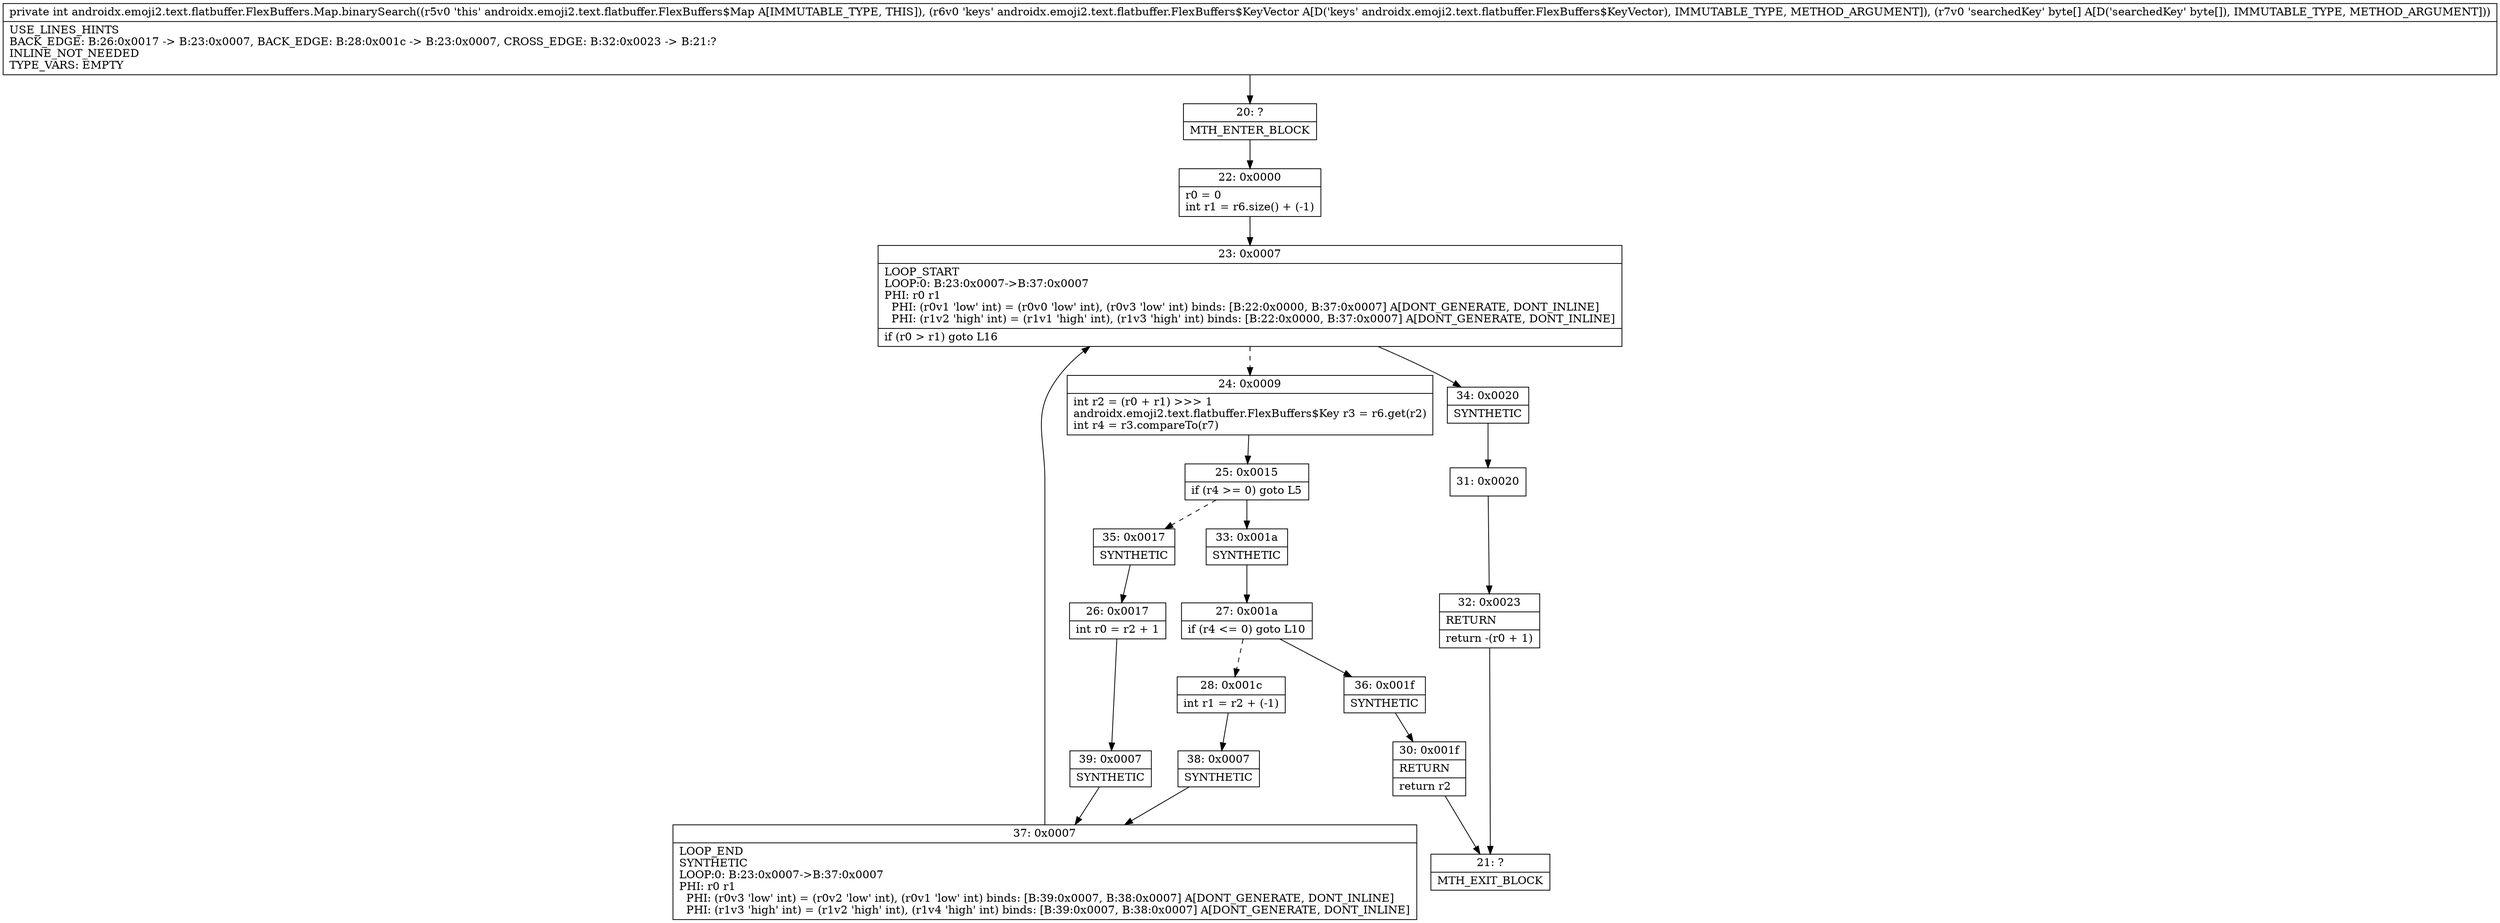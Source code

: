 digraph "CFG forandroidx.emoji2.text.flatbuffer.FlexBuffers.Map.binarySearch(Landroidx\/emoji2\/text\/flatbuffer\/FlexBuffers$KeyVector;[B)I" {
Node_20 [shape=record,label="{20\:\ ?|MTH_ENTER_BLOCK\l}"];
Node_22 [shape=record,label="{22\:\ 0x0000|r0 = 0\lint r1 = r6.size() + (\-1)\l}"];
Node_23 [shape=record,label="{23\:\ 0x0007|LOOP_START\lLOOP:0: B:23:0x0007\-\>B:37:0x0007\lPHI: r0 r1 \l  PHI: (r0v1 'low' int) = (r0v0 'low' int), (r0v3 'low' int) binds: [B:22:0x0000, B:37:0x0007] A[DONT_GENERATE, DONT_INLINE]\l  PHI: (r1v2 'high' int) = (r1v1 'high' int), (r1v3 'high' int) binds: [B:22:0x0000, B:37:0x0007] A[DONT_GENERATE, DONT_INLINE]\l|if (r0 \> r1) goto L16\l}"];
Node_24 [shape=record,label="{24\:\ 0x0009|int r2 = (r0 + r1) \>\>\> 1\landroidx.emoji2.text.flatbuffer.FlexBuffers$Key r3 = r6.get(r2)\lint r4 = r3.compareTo(r7)\l}"];
Node_25 [shape=record,label="{25\:\ 0x0015|if (r4 \>= 0) goto L5\l}"];
Node_33 [shape=record,label="{33\:\ 0x001a|SYNTHETIC\l}"];
Node_27 [shape=record,label="{27\:\ 0x001a|if (r4 \<= 0) goto L10\l}"];
Node_28 [shape=record,label="{28\:\ 0x001c|int r1 = r2 + (\-1)\l}"];
Node_38 [shape=record,label="{38\:\ 0x0007|SYNTHETIC\l}"];
Node_37 [shape=record,label="{37\:\ 0x0007|LOOP_END\lSYNTHETIC\lLOOP:0: B:23:0x0007\-\>B:37:0x0007\lPHI: r0 r1 \l  PHI: (r0v3 'low' int) = (r0v2 'low' int), (r0v1 'low' int) binds: [B:39:0x0007, B:38:0x0007] A[DONT_GENERATE, DONT_INLINE]\l  PHI: (r1v3 'high' int) = (r1v2 'high' int), (r1v4 'high' int) binds: [B:39:0x0007, B:38:0x0007] A[DONT_GENERATE, DONT_INLINE]\l}"];
Node_36 [shape=record,label="{36\:\ 0x001f|SYNTHETIC\l}"];
Node_30 [shape=record,label="{30\:\ 0x001f|RETURN\l|return r2\l}"];
Node_21 [shape=record,label="{21\:\ ?|MTH_EXIT_BLOCK\l}"];
Node_35 [shape=record,label="{35\:\ 0x0017|SYNTHETIC\l}"];
Node_26 [shape=record,label="{26\:\ 0x0017|int r0 = r2 + 1\l}"];
Node_39 [shape=record,label="{39\:\ 0x0007|SYNTHETIC\l}"];
Node_34 [shape=record,label="{34\:\ 0x0020|SYNTHETIC\l}"];
Node_31 [shape=record,label="{31\:\ 0x0020}"];
Node_32 [shape=record,label="{32\:\ 0x0023|RETURN\l|return \-(r0 + 1)\l}"];
MethodNode[shape=record,label="{private int androidx.emoji2.text.flatbuffer.FlexBuffers.Map.binarySearch((r5v0 'this' androidx.emoji2.text.flatbuffer.FlexBuffers$Map A[IMMUTABLE_TYPE, THIS]), (r6v0 'keys' androidx.emoji2.text.flatbuffer.FlexBuffers$KeyVector A[D('keys' androidx.emoji2.text.flatbuffer.FlexBuffers$KeyVector), IMMUTABLE_TYPE, METHOD_ARGUMENT]), (r7v0 'searchedKey' byte[] A[D('searchedKey' byte[]), IMMUTABLE_TYPE, METHOD_ARGUMENT]))  | USE_LINES_HINTS\lBACK_EDGE: B:26:0x0017 \-\> B:23:0x0007, BACK_EDGE: B:28:0x001c \-\> B:23:0x0007, CROSS_EDGE: B:32:0x0023 \-\> B:21:?\lINLINE_NOT_NEEDED\lTYPE_VARS: EMPTY\l}"];
MethodNode -> Node_20;Node_20 -> Node_22;
Node_22 -> Node_23;
Node_23 -> Node_24[style=dashed];
Node_23 -> Node_34;
Node_24 -> Node_25;
Node_25 -> Node_33;
Node_25 -> Node_35[style=dashed];
Node_33 -> Node_27;
Node_27 -> Node_28[style=dashed];
Node_27 -> Node_36;
Node_28 -> Node_38;
Node_38 -> Node_37;
Node_37 -> Node_23;
Node_36 -> Node_30;
Node_30 -> Node_21;
Node_35 -> Node_26;
Node_26 -> Node_39;
Node_39 -> Node_37;
Node_34 -> Node_31;
Node_31 -> Node_32;
Node_32 -> Node_21;
}

